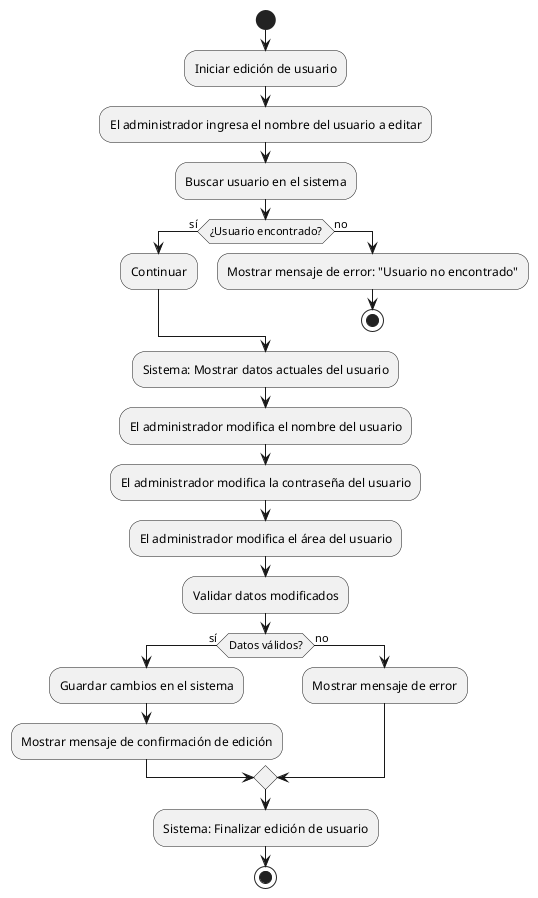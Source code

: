 @startuml editar usuario

start

:Iniciar edición de usuario;
:El administrador ingresa el nombre del usuario a editar;
:Buscar usuario en el sistema;
if (¿Usuario encontrado?) then (sí)
  :Continuar;
else (no)
  :Mostrar mensaje de error: "Usuario no encontrado";
  stop
endif

:Sistema: Mostrar datos actuales del usuario;
:El administrador modifica el nombre del usuario;
:El administrador modifica la contraseña del usuario;
:El administrador modifica el área del usuario;
:Validar datos modificados;

if (Datos válidos?) then (sí)
  :Guardar cambios en el sistema;
  :Mostrar mensaje de confirmación de edición;
else (no)
  :Mostrar mensaje de error;
endif

:Sistema: Finalizar edición de usuario;
stop

@enduml
